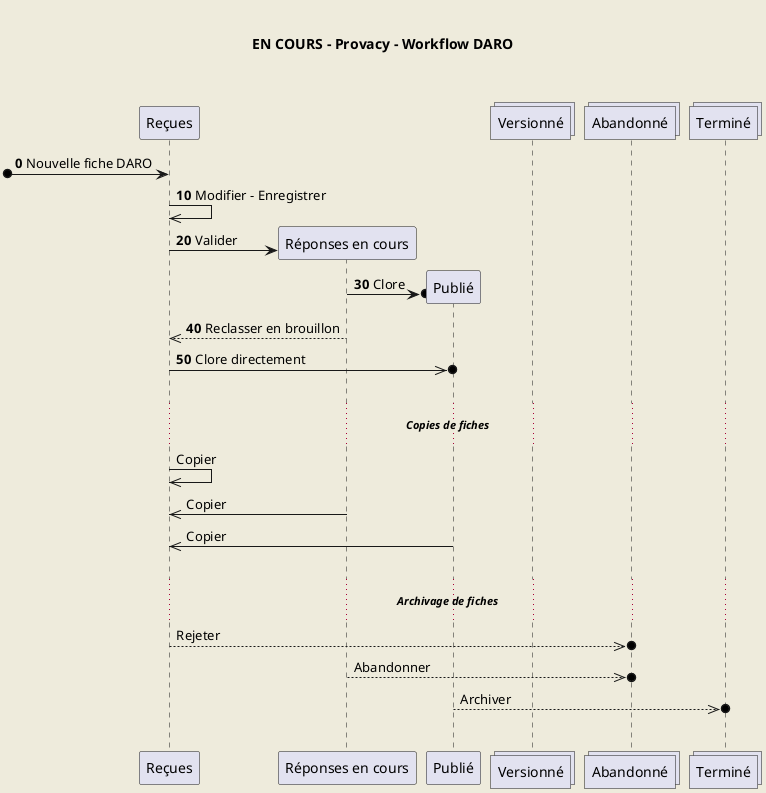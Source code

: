 uml-processing
@startuml
autonumber 0 10

skinparam backgroundColor #EEEBDC

Title \n**EN COURS - Provacy - Workflow DARO**\n\n


participant CREATED as "Reçues"

[o-> CREATED : Nouvelle fiche DARO
CREATED ->> CREATED : Modifier - Enregistrer


create participant VALIDATED as "Réponses en cours"

CREATED -> VALIDATED : Valider

create participant FINISHED as "Publié"
VALIDATED ->o FINISHED : Clore
VALIDATED -->> CREATED : Reclasser en brouillon
CREATED ->>o FINISHED : Clore directement

collections A_REPLACED as "Versionné"

autonumber stop

|||
... //**Copies de fiches**// ...
CREATED ->> CREATED : Copier
VALIDATED ->> CREATED : Copier
FINISHED ->> CREATED : Copier

|||
collections A_CANCELLED as "Abandonné"
collections A_FINAL as "Terminé"

... //**Archivage de fiches**// ...
CREATED -->>o A_CANCELLED: Rejeter
VALIDATED -->>o A_CANCELLED: Abandonner
FINISHED -->>o A_FINAL : Archiver

|||
@enduml
uml-processing
